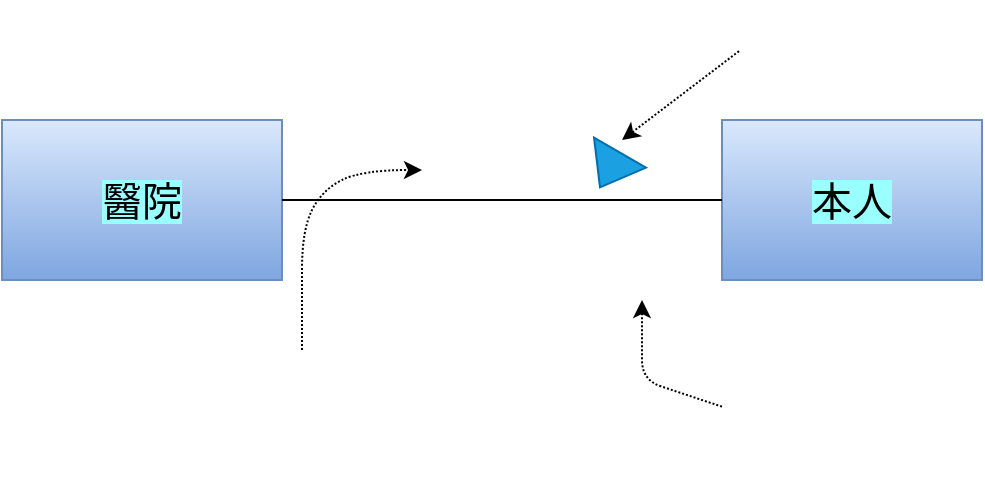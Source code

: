 <mxfile>
    <diagram id="EY2MNKJzWdV7Btn01J8g" name="第1頁">
        <mxGraphModel dx="1010" dy="719" grid="1" gridSize="10" guides="1" tooltips="1" connect="1" arrows="1" fold="1" page="1" pageScale="1" pageWidth="827" pageHeight="1169" math="0" shadow="0">
            <root>
                <mxCell id="0"/>
                <mxCell id="1" parent="0"/>
                <mxCell id="2" value="&lt;font color=&quot;#000000&quot;&gt;&lt;span style=&quot;font-size: 20px; background-color: rgb(153, 255, 255);&quot;&gt;醫院&lt;/span&gt;&lt;/font&gt;" style="rounded=0;whiteSpace=wrap;html=1;fillColor=#dae8fc;strokeColor=#6c8ebf;gradientColor=#7ea6e0;" parent="1" vertex="1">
                    <mxGeometry x="120" y="160" width="140" height="80" as="geometry"/>
                </mxCell>
                <mxCell id="3" value="&lt;font color=&quot;#000000&quot;&gt;&lt;span style=&quot;font-size: 20px; background-color: rgb(153, 255, 255);&quot;&gt;本人&lt;/span&gt;&lt;/font&gt;" style="rounded=0;whiteSpace=wrap;html=1;fillColor=#dae8fc;strokeColor=#6c8ebf;gradientColor=#7ea6e0;" parent="1" vertex="1">
                    <mxGeometry x="480" y="160" width="130" height="80" as="geometry"/>
                </mxCell>
                <mxCell id="4" value="" style="endArrow=none;html=1;fontSize=20;fontColor=#000000;entryX=0;entryY=0.5;entryDx=0;entryDy=0;exitX=1;exitY=0.5;exitDx=0;exitDy=0;" parent="1" source="2" target="3" edge="1">
                    <mxGeometry width="50" height="50" relative="1" as="geometry">
                        <mxPoint x="320" y="290" as="sourcePoint"/>
                        <mxPoint x="370" y="240" as="targetPoint"/>
                    </mxGeometry>
                </mxCell>
                <mxCell id="9" value="&lt;font color=&quot;#ffffff&quot;&gt;掛號&lt;/font&gt;" style="text;strokeColor=none;fillColor=none;html=1;fontSize=24;fontStyle=1;verticalAlign=middle;align=center;labelBackgroundColor=none;fontColor=#FFCCCC;" parent="1" vertex="1">
                    <mxGeometry x="314" y="160" width="100" height="40" as="geometry"/>
                </mxCell>
                <mxCell id="10" value="&lt;font color=&quot;#ffffff&quot;&gt;科別&lt;/font&gt;" style="text;strokeColor=none;fillColor=none;html=1;fontSize=24;fontStyle=1;verticalAlign=middle;align=center;labelBackgroundColor=none;fontColor=#FFCCCC;" parent="1" vertex="1">
                    <mxGeometry x="220" y="280" width="100" height="40" as="geometry"/>
                </mxCell>
                <mxCell id="11" value="&lt;font color=&quot;#ffffff&quot;&gt;多重性&lt;/font&gt;" style="text;strokeColor=none;fillColor=none;html=1;fontSize=24;fontStyle=1;verticalAlign=middle;align=center;labelBackgroundColor=none;fontColor=#FFCCCC;" parent="1" vertex="1">
                    <mxGeometry x="480" y="300" width="100" height="40" as="geometry"/>
                </mxCell>
                <mxCell id="12" value="&lt;font style=&quot;font-weight: normal;&quot; color=&quot;#ffffff&quot;&gt;1&lt;/font&gt;" style="text;strokeColor=none;fillColor=none;html=1;fontSize=24;fontStyle=1;verticalAlign=middle;align=center;labelBackgroundColor=none;fontColor=#FFCCCC;" parent="1" vertex="1">
                    <mxGeometry x="240" y="210" width="100" height="40" as="geometry"/>
                </mxCell>
                <mxCell id="13" value="&lt;font style=&quot;font-weight: normal;&quot; color=&quot;#ffffff&quot;&gt;1..*&lt;/font&gt;" style="text;strokeColor=none;fillColor=none;html=1;fontSize=24;fontStyle=1;verticalAlign=middle;align=center;labelBackgroundColor=none;fontColor=#FFCCCC;" parent="1" vertex="1">
                    <mxGeometry x="400" y="210" width="100" height="40" as="geometry"/>
                </mxCell>
                <mxCell id="14" value="" style="curved=1;endArrow=classic;html=1;fontSize=20;fontColor=none;dashed=1;dashPattern=1 1;" parent="1" edge="1">
                    <mxGeometry width="50" height="50" relative="1" as="geometry">
                        <mxPoint x="270" y="275" as="sourcePoint"/>
                        <mxPoint x="330" y="185" as="targetPoint"/>
                        <Array as="points">
                            <mxPoint x="270" y="255"/>
                            <mxPoint x="270" y="215"/>
                            <mxPoint x="280" y="195"/>
                            <mxPoint x="300" y="185"/>
                        </Array>
                    </mxGeometry>
                </mxCell>
                <mxCell id="27" value="" style="triangle;whiteSpace=wrap;html=1;labelBackgroundColor=none;fontSize=20;fontColor=#ffffff;fillColor=#1ba1e2;strokeColor=#006EAF;rotation=120;" parent="1" vertex="1">
                    <mxGeometry x="414" y="170" width="20" height="30" as="geometry"/>
                </mxCell>
                <mxCell id="31" value="&lt;font color=&quot;#ffffff&quot;&gt;方向箭號&lt;/font&gt;" style="text;strokeColor=none;fillColor=none;html=1;fontSize=24;fontStyle=1;verticalAlign=middle;align=center;labelBackgroundColor=none;fontColor=#FFCCCC;" parent="1" vertex="1">
                    <mxGeometry x="490" y="100" width="100" height="40" as="geometry"/>
                </mxCell>
                <mxCell id="32" value="" style="endArrow=classic;html=1;dashed=1;dashPattern=1 1;fontSize=20;fontColor=none;" parent="1" source="11" edge="1">
                    <mxGeometry width="50" height="50" relative="1" as="geometry">
                        <mxPoint x="400" y="280" as="sourcePoint"/>
                        <mxPoint x="440" y="250" as="targetPoint"/>
                        <Array as="points">
                            <mxPoint x="440" y="290"/>
                        </Array>
                    </mxGeometry>
                </mxCell>
                <mxCell id="33" value="" style="endArrow=classic;html=1;dashed=1;dashPattern=1 1;fontSize=20;fontColor=none;exitX=-0.015;exitY=0.639;exitDx=0;exitDy=0;exitPerimeter=0;" parent="1" source="31" edge="1">
                    <mxGeometry width="50" height="50" relative="1" as="geometry">
                        <mxPoint x="414" y="160" as="sourcePoint"/>
                        <mxPoint x="430" y="170" as="targetPoint"/>
                    </mxGeometry>
                </mxCell>
            </root>
        </mxGraphModel>
    </diagram>
</mxfile>